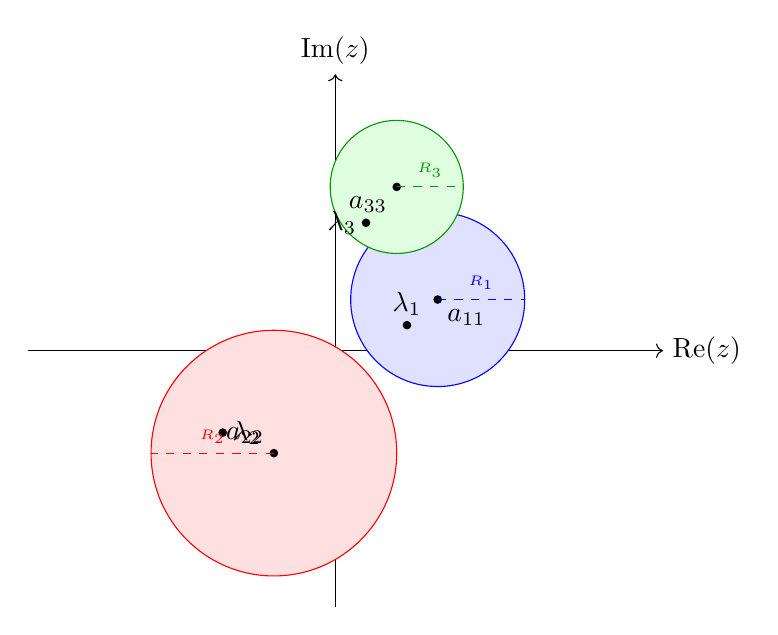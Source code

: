 \begin{tikzpicture}[scale=1.3]
  % axes
  \draw[->] (-3.0,0) -- (3.2,0) node[right] {Re$(z)$};
  \draw[->] (0,-2.5) -- (0,2.7) node[above] {Im$(z)$};

  % centers (diagonal entries)
  \coordinate (a11) at (1.0,0.5);
  \coordinate (a22) at (-0.6,-1.0);
  \coordinate (a33) at (0.6,1.6);

  % discs
  \draw[blue, fill=blue!12] (a11) circle (0.85);
  \draw[red,  fill=red!12]  (a22) circle (1.20);
  \draw[green!60!black, fill=green!12] (a33) circle (0.65);

  % centers and labels
  \fill (a11) circle (1.2pt) node[below right] {$a_{11}$};
  \fill (a22) circle (1.2pt) node[above left] {$a_{22}$};
  \fill (a33) circle (1.2pt) node[below left] {$a_{33}$};

  % sample eigenvalues
  \fill (0.7,0.25) circle (1.2pt) node[above] {$\lambda_1$};
  \fill (-1.1,-0.8) circle (1.2pt) node[right] {$\lambda_2$};
  \fill (0.3,1.25) circle (1.2pt) node[left] {$\lambda_3$};

  % radii indicators
  \draw[blue, dashed] (a11) -- ++(0.85,0) node[midway, above, font=\tiny] {$R_1$};
  \draw[red, dashed] (a22) -- ++(-1.2,0) node[midway, above, font=\tiny] {$R_2$};
  \draw[green!60!black, dashed] (a33) -- ++(0.65,0) node[midway, above, font=\tiny] {$R_3$};
\end{tikzpicture}

